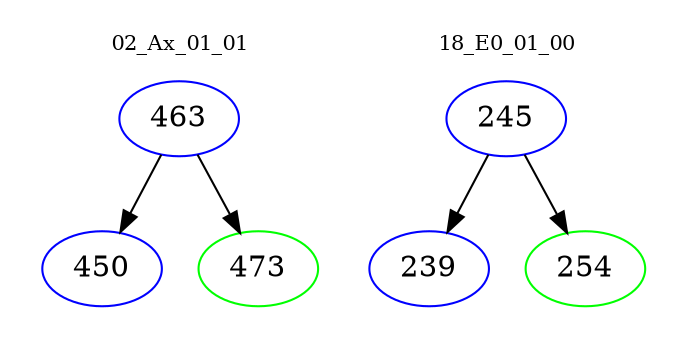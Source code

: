 digraph{
subgraph cluster_0 {
color = white
label = "02_Ax_01_01";
fontsize=10;
T0_463 [label="463", color="blue"]
T0_463 -> T0_450 [color="black"]
T0_450 [label="450", color="blue"]
T0_463 -> T0_473 [color="black"]
T0_473 [label="473", color="green"]
}
subgraph cluster_1 {
color = white
label = "18_E0_01_00";
fontsize=10;
T1_245 [label="245", color="blue"]
T1_245 -> T1_239 [color="black"]
T1_239 [label="239", color="blue"]
T1_245 -> T1_254 [color="black"]
T1_254 [label="254", color="green"]
}
}
